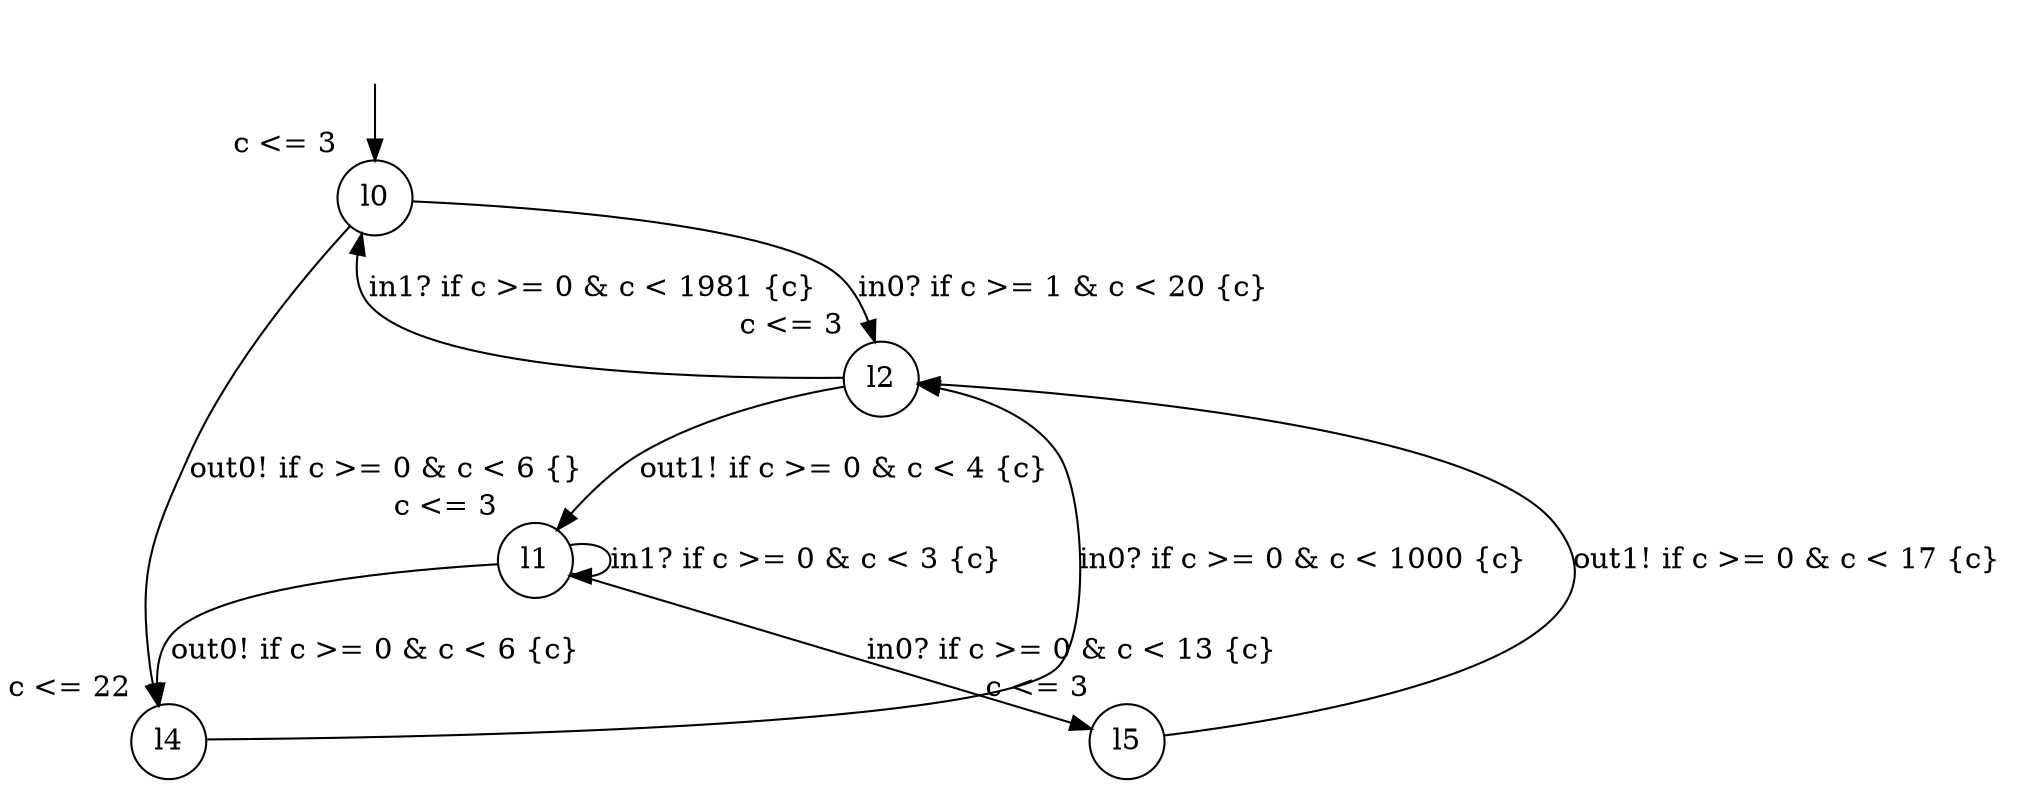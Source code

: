 digraph g {
__start0 [label="" shape="none"];
l0 [shape="circle" margin=0 label="l0", xlabel="c <= 3"];
l1 [shape="circle" margin=0 label="l1", xlabel="c <= 3"];
l2 [shape="circle" margin=0 label="l2", xlabel="c <= 3"];
l4 [shape="circle" margin=0 label="l4", xlabel="c <= 22"];
l5 [shape="circle" margin=0 label="l5", xlabel="c <= 3"];
l0 -> l4 [label="out0! if c >= 0 & c < 6 {} "];
l0 -> l2 [label="in0? if c >= 1 & c < 20 {c} "];
l1 -> l5 [label="in0? if c >= 0 & c < 13 {c} "];
l1 -> l4 [label="out0! if c >= 0 & c < 6 {c} "];
l1 -> l1 [label="in1? if c >= 0 & c < 3 {c} "];
l2 -> l0 [label="in1? if c >= 0 & c < 1981 {c} "];
l2 -> l1 [label="out1! if c >= 0 & c < 4 {c} "];
l4 -> l2 [label="in0? if c >= 0 & c < 1000 {c} "];
l5 -> l2 [label="out1! if c >= 0 & c < 17 {c} "];
__start0 -> l0;
}
